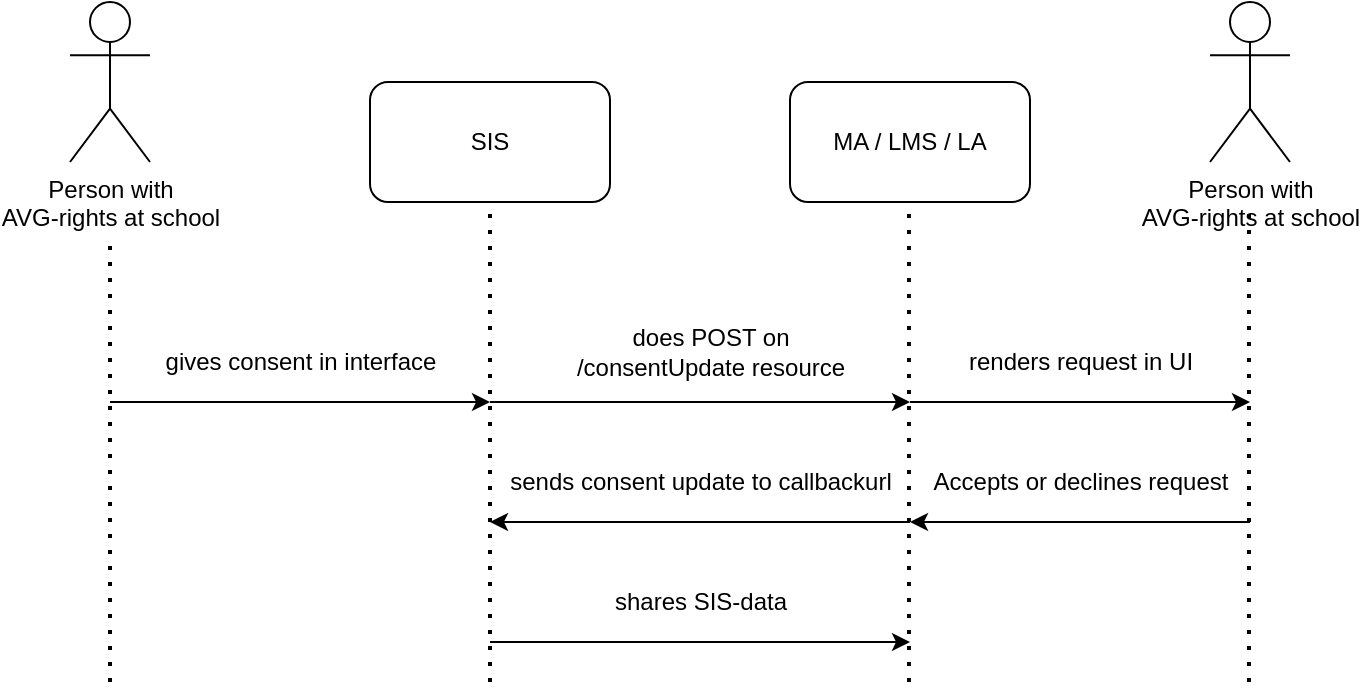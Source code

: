 <mxfile version="17.4.4" type="device"><diagram id="Vun3PqxryzLchpRgMD1w" name="Page-1"><mxGraphModel dx="1298" dy="705" grid="1" gridSize="10" guides="1" tooltips="1" connect="1" arrows="1" fold="1" page="1" pageScale="1" pageWidth="827" pageHeight="1169" math="0" shadow="0"><root><mxCell id="0"/><mxCell id="1" parent="0"/><mxCell id="dCO0G73_8TUfEdFOT9ro-1" value="Person with &lt;br&gt;AVG-rights at school" style="shape=umlActor;verticalLabelPosition=bottom;verticalAlign=top;html=1;outlineConnect=0;" parent="1" vertex="1"><mxGeometry x="120" y="140" width="40" height="80" as="geometry"/></mxCell><mxCell id="dCO0G73_8TUfEdFOT9ro-4" value="SIS" style="rounded=1;whiteSpace=wrap;html=1;" parent="1" vertex="1"><mxGeometry x="270" y="180" width="120" height="60" as="geometry"/></mxCell><mxCell id="dCO0G73_8TUfEdFOT9ro-5" value="MA / LMS / LA" style="rounded=1;whiteSpace=wrap;html=1;" parent="1" vertex="1"><mxGeometry x="480" y="180" width="120" height="60" as="geometry"/></mxCell><mxCell id="dCO0G73_8TUfEdFOT9ro-6" value="" style="endArrow=none;dashed=1;html=1;dashPattern=1 3;strokeWidth=2;rounded=0;" parent="1" edge="1"><mxGeometry width="50" height="50" relative="1" as="geometry"><mxPoint x="140" y="480" as="sourcePoint"/><mxPoint x="140" y="260" as="targetPoint"/></mxGeometry></mxCell><mxCell id="dCO0G73_8TUfEdFOT9ro-7" value="" style="endArrow=none;dashed=1;html=1;dashPattern=1 3;strokeWidth=2;rounded=0;" parent="1" edge="1"><mxGeometry width="50" height="50" relative="1" as="geometry"><mxPoint x="330" y="480" as="sourcePoint"/><mxPoint x="330" y="240" as="targetPoint"/></mxGeometry></mxCell><mxCell id="dCO0G73_8TUfEdFOT9ro-8" value="" style="endArrow=none;dashed=1;html=1;dashPattern=1 3;strokeWidth=2;rounded=0;" parent="1" edge="1"><mxGeometry width="50" height="50" relative="1" as="geometry"><mxPoint x="539.5" y="480" as="sourcePoint"/><mxPoint x="539.5" y="240" as="targetPoint"/></mxGeometry></mxCell><mxCell id="dCO0G73_8TUfEdFOT9ro-9" value="" style="endArrow=classic;html=1;rounded=0;" parent="1" edge="1"><mxGeometry width="50" height="50" relative="1" as="geometry"><mxPoint x="540" y="340" as="sourcePoint"/><mxPoint x="710" y="340" as="targetPoint"/></mxGeometry></mxCell><mxCell id="dCO0G73_8TUfEdFOT9ro-12" value="Accepts or declines request" style="text;html=1;align=center;verticalAlign=middle;resizable=0;points=[];autosize=1;strokeColor=none;fillColor=none;" parent="1" vertex="1"><mxGeometry x="545" y="370" width="160" height="20" as="geometry"/></mxCell><mxCell id="dCO0G73_8TUfEdFOT9ro-13" value="" style="endArrow=classic;html=1;rounded=0;" parent="1" edge="1"><mxGeometry width="50" height="50" relative="1" as="geometry"><mxPoint x="710" y="400" as="sourcePoint"/><mxPoint x="540" y="400" as="targetPoint"/></mxGeometry></mxCell><mxCell id="dCO0G73_8TUfEdFOT9ro-14" value="" style="endArrow=classic;html=1;rounded=0;" parent="1" edge="1"><mxGeometry width="50" height="50" relative="1" as="geometry"><mxPoint x="540" y="400" as="sourcePoint"/><mxPoint x="330" y="400" as="targetPoint"/></mxGeometry></mxCell><mxCell id="dCO0G73_8TUfEdFOT9ro-15" value="gives consent in interface" style="text;html=1;align=center;verticalAlign=middle;resizable=0;points=[];autosize=1;strokeColor=none;fillColor=none;" parent="1" vertex="1"><mxGeometry x="160" y="310" width="150" height="20" as="geometry"/></mxCell><mxCell id="dCO0G73_8TUfEdFOT9ro-16" value="sends consent update to callbackurl" style="text;html=1;align=center;verticalAlign=middle;resizable=0;points=[];autosize=1;strokeColor=none;fillColor=none;" parent="1" vertex="1"><mxGeometry x="330" y="370" width="210" height="20" as="geometry"/></mxCell><mxCell id="H3Q0kg51CGxX2qX_be7t-1" value="does POST on&lt;br&gt;/consentUpdate resource" style="text;html=1;align=center;verticalAlign=middle;resizable=0;points=[];autosize=1;strokeColor=none;fillColor=none;" parent="1" vertex="1"><mxGeometry x="365" y="300" width="150" height="30" as="geometry"/></mxCell><mxCell id="H3Q0kg51CGxX2qX_be7t-2" value="Person with &lt;br&gt;AVG-rights at school" style="shape=umlActor;verticalLabelPosition=bottom;verticalAlign=top;html=1;outlineConnect=0;" parent="1" vertex="1"><mxGeometry x="690" y="140" width="40" height="80" as="geometry"/></mxCell><mxCell id="H3Q0kg51CGxX2qX_be7t-3" value="" style="endArrow=none;dashed=1;html=1;dashPattern=1 3;strokeWidth=2;rounded=0;" parent="1" edge="1"><mxGeometry width="50" height="50" relative="1" as="geometry"><mxPoint x="709.5" y="480" as="sourcePoint"/><mxPoint x="709.5" y="240" as="targetPoint"/></mxGeometry></mxCell><mxCell id="H3Q0kg51CGxX2qX_be7t-5" value="renders request in UI" style="text;html=1;align=center;verticalAlign=middle;resizable=0;points=[];autosize=1;strokeColor=none;fillColor=none;" parent="1" vertex="1"><mxGeometry x="560" y="310" width="130" height="20" as="geometry"/></mxCell><mxCell id="H3Q0kg51CGxX2qX_be7t-6" value="" style="endArrow=classic;html=1;rounded=0;" parent="1" edge="1"><mxGeometry width="50" height="50" relative="1" as="geometry"><mxPoint x="330" y="340" as="sourcePoint"/><mxPoint x="540" y="340" as="targetPoint"/></mxGeometry></mxCell><mxCell id="H3Q0kg51CGxX2qX_be7t-7" value="" style="endArrow=classic;html=1;rounded=0;" parent="1" edge="1"><mxGeometry width="50" height="50" relative="1" as="geometry"><mxPoint x="330" y="460" as="sourcePoint"/><mxPoint x="540" y="460" as="targetPoint"/></mxGeometry></mxCell><mxCell id="H3Q0kg51CGxX2qX_be7t-8" value="shares SIS-data" style="text;html=1;align=center;verticalAlign=middle;resizable=0;points=[];autosize=1;strokeColor=none;fillColor=none;" parent="1" vertex="1"><mxGeometry x="385" y="430" width="100" height="20" as="geometry"/></mxCell><mxCell id="H3Q0kg51CGxX2qX_be7t-10" value="" style="endArrow=classic;html=1;rounded=0;" parent="1" edge="1"><mxGeometry width="50" height="50" relative="1" as="geometry"><mxPoint x="140" y="340" as="sourcePoint"/><mxPoint x="330" y="340" as="targetPoint"/></mxGeometry></mxCell></root></mxGraphModel></diagram></mxfile>